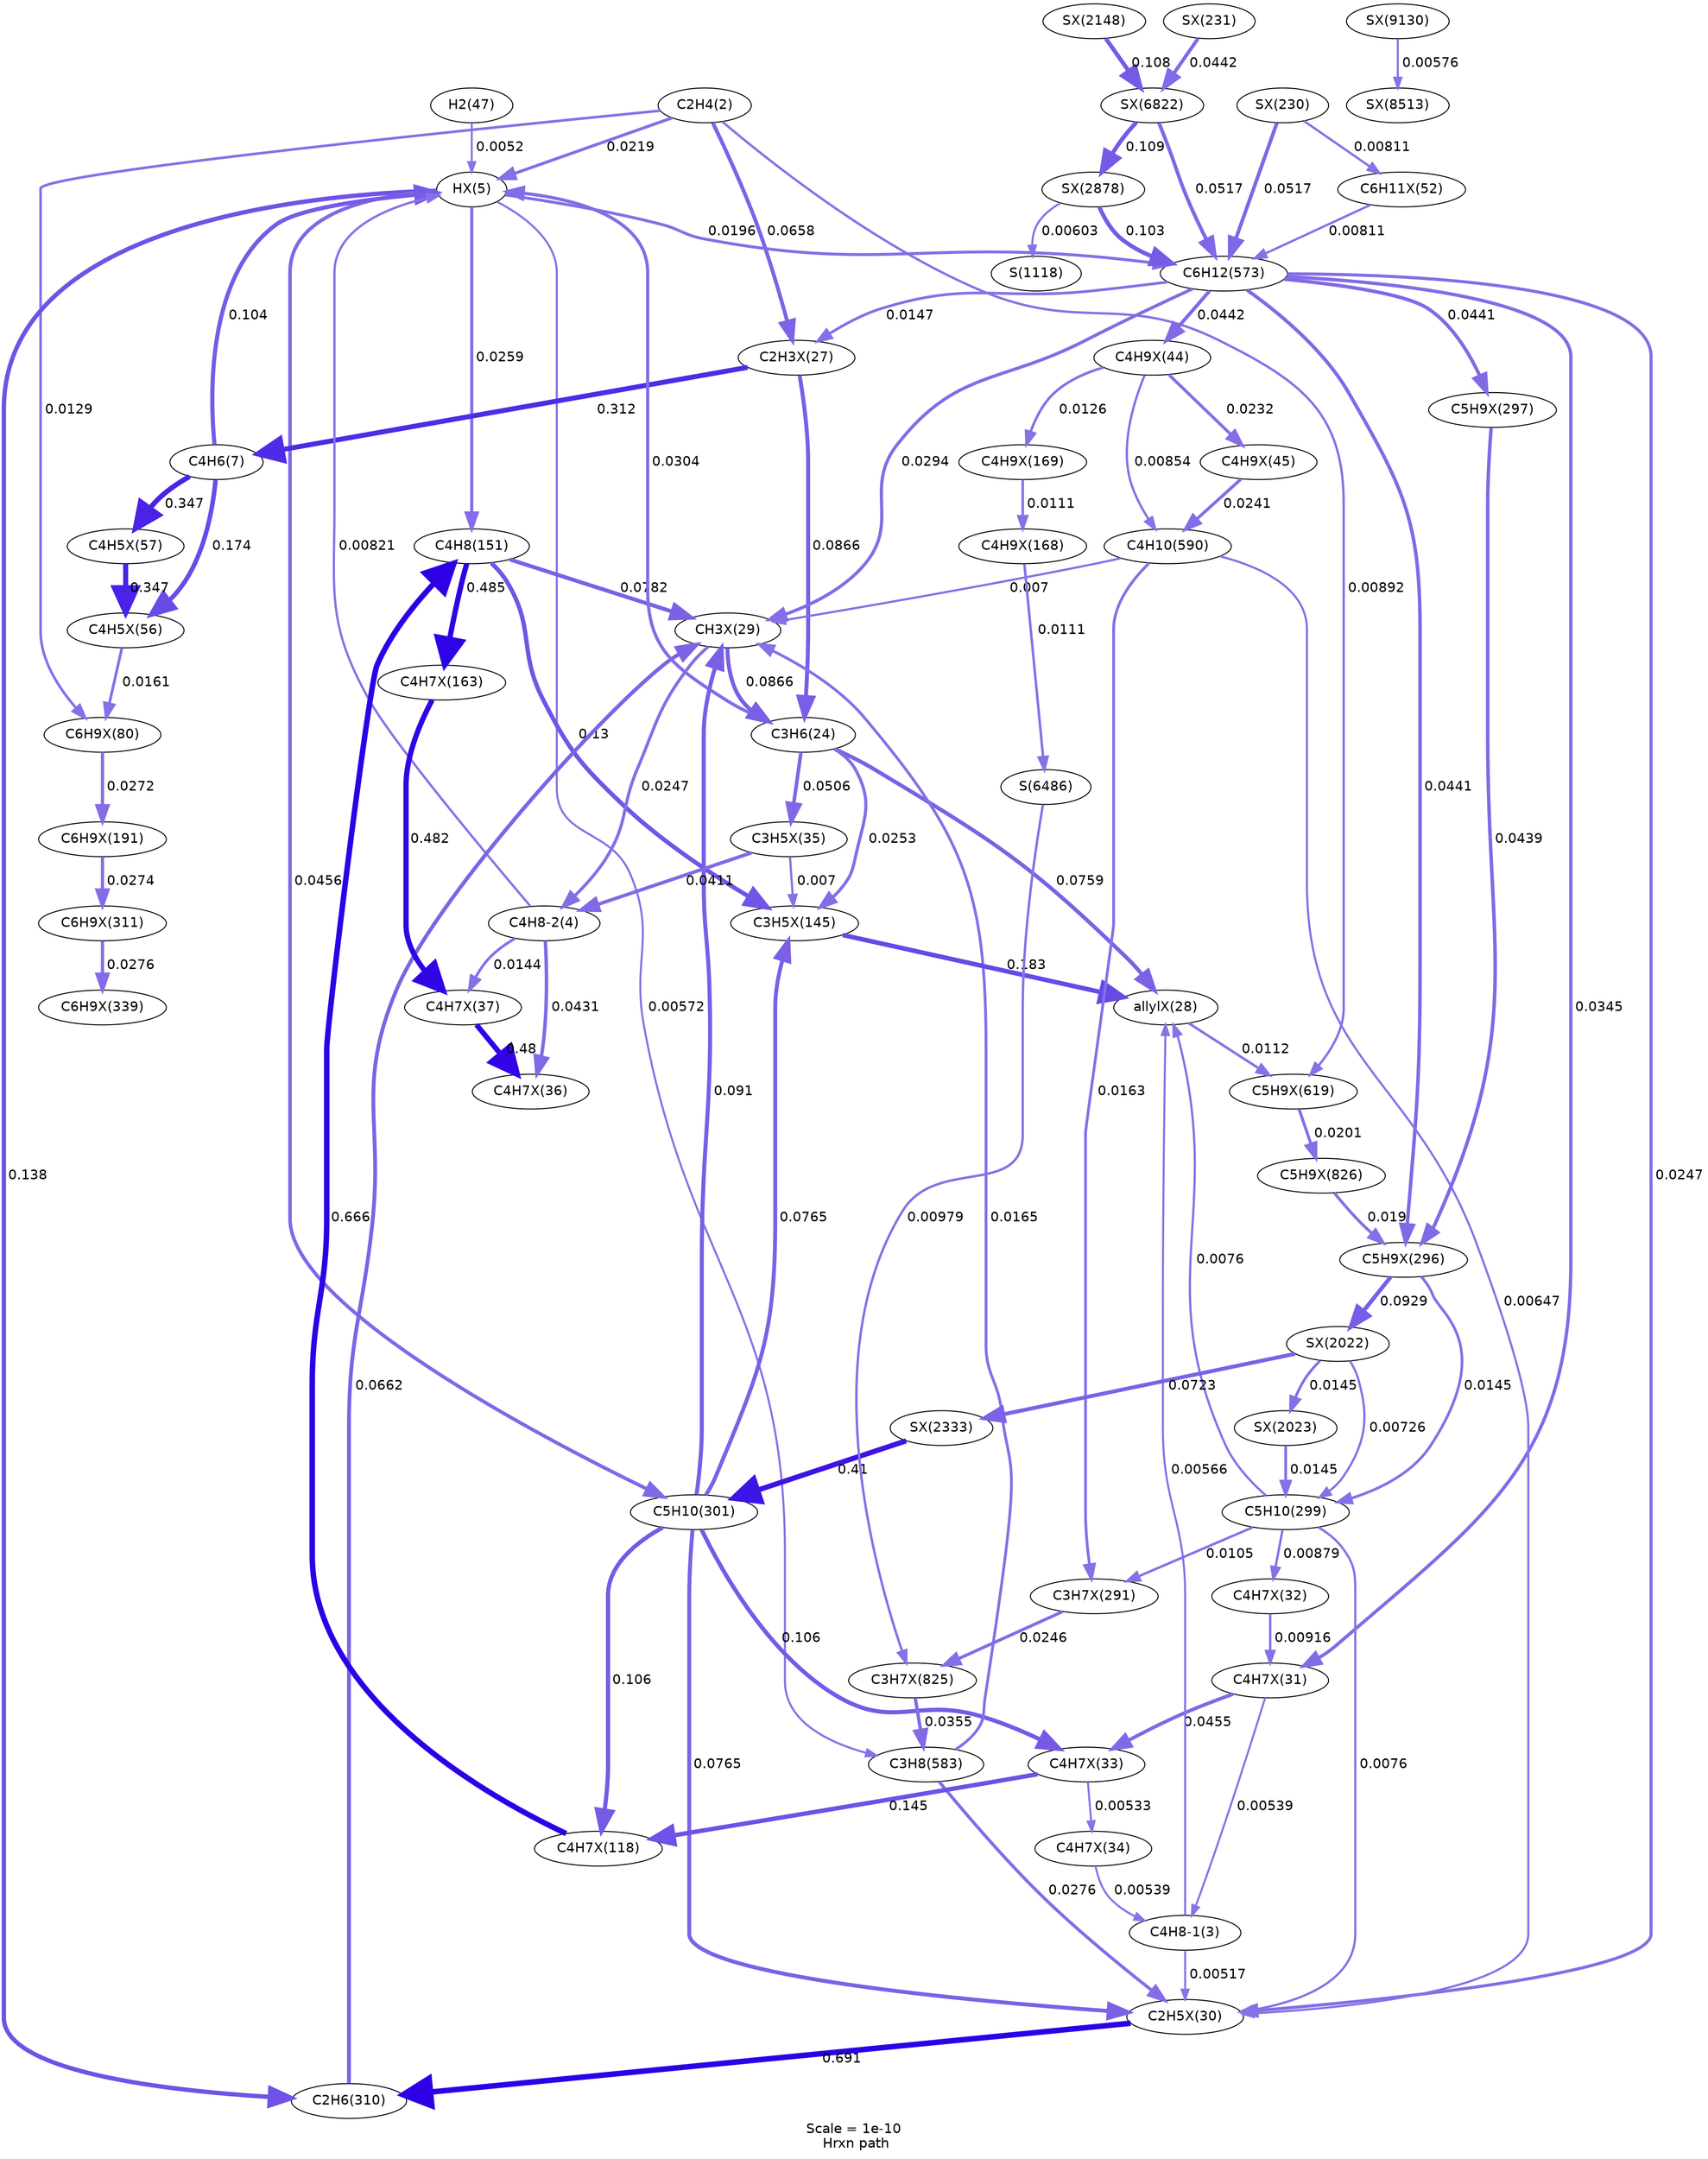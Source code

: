 digraph reaction_paths {
center=1;
s5 -> s50[fontname="Helvetica", style="setlinewidth(3.12)", arrowsize=1.56, color="0.7, 0.522, 0.9"
, label=" 0.0219"];
s5 -> s51[fontname="Helvetica", style="setlinewidth(3.95)", arrowsize=1.97, color="0.7, 0.566, 0.9"
, label=" 0.0658"];
s5 -> s72[fontname="Helvetica", style="setlinewidth(2.71)", arrowsize=1.36, color="0.7, 0.513, 0.9"
, label=" 0.0129"];
s5 -> s119[fontname="Helvetica", style="setlinewidth(2.44)", arrowsize=1.22, color="0.7, 0.509, 0.9"
, label=" 0.00892"];
s10 -> s50[fontname="Helvetica", style="setlinewidth(2.03)", arrowsize=1.02, color="0.7, 0.505, 0.9"
, label=" 0.0052"];
s8 -> s50[fontname="Helvetica", style="setlinewidth(4.29)", arrowsize=2.15, color="0.7, 0.604, 0.9"
, label=" 0.104"];
s50 -> s15[fontname="Helvetica", style="setlinewidth(3.24)", arrowsize=1.62, color="0.7, 0.526, 0.9"
, label=" 0.0259"];
s7 -> s50[fontname="Helvetica", style="setlinewidth(2.37)", arrowsize=1.19, color="0.7, 0.508, 0.9"
, label=" 0.00821"];
s50 -> s20[fontname="Helvetica", style="setlinewidth(4.51)", arrowsize=2.25, color="0.7, 0.638, 0.9"
, label=" 0.138"];
s9 -> s50[fontname="Helvetica", style="setlinewidth(3.36)", arrowsize=1.68, color="0.7, 0.53, 0.9"
, label=" 0.0304"];
s50 -> s19[fontname="Helvetica", style="setlinewidth(3.67)", arrowsize=1.83, color="0.7, 0.546, 0.9"
, label=" 0.0456"];
s50 -> s22[fontname="Helvetica", style="setlinewidth(2.1)", arrowsize=1.05, color="0.7, 0.506, 0.9"
, label=" 0.00572"];
s50 -> s21[fontname="Helvetica", style="setlinewidth(3.03)", arrowsize=1.52, color="0.7, 0.52, 0.9"
, label=" 0.0196"];
s51 -> s8[fontname="Helvetica", style="setlinewidth(5.12)", arrowsize=2.56, color="0.7, 0.812, 0.9"
, label=" 0.312"];
s51 -> s9[fontname="Helvetica", style="setlinewidth(4.15)", arrowsize=2.08, color="0.7, 0.587, 0.9"
, label=" 0.0866"];
s21 -> s51[fontname="Helvetica", style="setlinewidth(2.82)", arrowsize=1.41, color="0.7, 0.515, 0.9"
, label=" 0.0147"];
s8 -> s67[fontname="Helvetica", style="setlinewidth(5.2)", arrowsize=2.6, color="0.7, 0.847, 0.9"
, label=" 0.347"];
s8 -> s66[fontname="Helvetica", style="setlinewidth(4.68)", arrowsize=2.34, color="0.7, 0.674, 0.9"
, label=" 0.174"];
s67 -> s66[fontname="Helvetica", style="setlinewidth(5.2)", arrowsize=2.6, color="0.7, 0.847, 0.9"
, label=" 0.347"];
s66 -> s72[fontname="Helvetica", style="setlinewidth(2.88)", arrowsize=1.44, color="0.7, 0.516, 0.9"
, label=" 0.0161"];
s55 -> s6[fontname="Helvetica", style="setlinewidth(2.06)", arrowsize=1.03, color="0.7, 0.505, 0.9"
, label=" 0.00539"];
s58 -> s6[fontname="Helvetica", style="setlinewidth(2.06)", arrowsize=1.03, color="0.7, 0.505, 0.9"
, label=" 0.00539"];
s6 -> s54[fontname="Helvetica", style="setlinewidth(2.03)", arrowsize=1.01, color="0.7, 0.505, 0.9"
, label=" 0.00517"];
s6 -> s52[fontname="Helvetica", style="setlinewidth(2.09)", arrowsize=1.05, color="0.7, 0.506, 0.9"
, label=" 0.00566"];
s56 -> s55[fontname="Helvetica", style="setlinewidth(2.46)", arrowsize=1.23, color="0.7, 0.509, 0.9"
, label=" 0.00916"];
s17 -> s56[fontname="Helvetica", style="setlinewidth(2.43)", arrowsize=1.21, color="0.7, 0.509, 0.9"
, label=" 0.00879"];
s55 -> s57[fontname="Helvetica", style="setlinewidth(3.67)", arrowsize=1.83, color="0.7, 0.545, 0.9"
, label=" 0.0455"];
s21 -> s55[fontname="Helvetica", style="setlinewidth(3.46)", arrowsize=1.73, color="0.7, 0.535, 0.9"
, label=" 0.0345"];
s57 -> s58[fontname="Helvetica", style="setlinewidth(2.05)", arrowsize=1.02, color="0.7, 0.505, 0.9"
, label=" 0.00533"];
s57 -> s77[fontname="Helvetica", style="setlinewidth(4.54)", arrowsize=2.27, color="0.7, 0.645, 0.9"
, label=" 0.145"];
s19 -> s57[fontname="Helvetica", style="setlinewidth(4.31)", arrowsize=2.15, color="0.7, 0.606, 0.9"
, label=" 0.106"];
s77 -> s15[fontname="Helvetica", style="setlinewidth(5.69)", arrowsize=2.85, color="0.7, 1.17, 0.9"
, label=" 0.666"];
s19 -> s77[fontname="Helvetica", style="setlinewidth(4.31)", arrowsize=2.15, color="0.7, 0.606, 0.9"
, label=" 0.106"];
s15 -> s82[fontname="Helvetica", style="setlinewidth(5.45)", arrowsize=2.73, color="0.7, 0.985, 0.9"
, label=" 0.485"];
s15 -> s53[fontname="Helvetica", style="setlinewidth(4.08)", arrowsize=2.04, color="0.7, 0.578, 0.9"
, label=" 0.0782"];
s15 -> s81[fontname="Helvetica", style="setlinewidth(4.46)", arrowsize=2.23, color="0.7, 0.63, 0.9"
, label=" 0.13"];
s72 -> s88[fontname="Helvetica", style="setlinewidth(3.28)", arrowsize=1.64, color="0.7, 0.527, 0.9"
, label=" 0.0272"];
s88 -> s106[fontname="Helvetica", style="setlinewidth(3.29)", arrowsize=1.64, color="0.7, 0.527, 0.9"
, label=" 0.0274"];
s106 -> s107[fontname="Helvetica", style="setlinewidth(3.29)", arrowsize=1.64, color="0.7, 0.528, 0.9"
, label=" 0.0276"];
s82 -> s61[fontname="Helvetica", style="setlinewidth(5.45)", arrowsize=2.72, color="0.7, 0.982, 0.9"
, label=" 0.482"];
s7 -> s61[fontname="Helvetica", style="setlinewidth(2.8)", arrowsize=1.4, color="0.7, 0.514, 0.9"
, label=" 0.0144"];
s7 -> s60[fontname="Helvetica", style="setlinewidth(3.63)", arrowsize=1.81, color="0.7, 0.543, 0.9"
, label=" 0.0431"];
s53 -> s7[fontname="Helvetica", style="setlinewidth(3.21)", arrowsize=1.6, color="0.7, 0.525, 0.9"
, label=" 0.0247"];
s59 -> s7[fontname="Helvetica", style="setlinewidth(3.59)", arrowsize=1.8, color="0.7, 0.541, 0.9"
, label=" 0.0411"];
s61 -> s60[fontname="Helvetica", style="setlinewidth(5.45)", arrowsize=2.72, color="0.7, 0.98, 0.9"
, label=" 0.48"];
s54 -> s20[fontname="Helvetica", style="setlinewidth(5.72)", arrowsize=2.86, color="0.7, 1.19, 0.9"
, label=" 0.691"];
s17 -> s54[fontname="Helvetica", style="setlinewidth(2.32)", arrowsize=1.16, color="0.7, 0.508, 0.9"
, label=" 0.0076"];
s19 -> s54[fontname="Helvetica", style="setlinewidth(4.06)", arrowsize=2.03, color="0.7, 0.576, 0.9"
, label=" 0.0765"];
s24 -> s54[fontname="Helvetica", style="setlinewidth(2.19)", arrowsize=1.1, color="0.7, 0.506, 0.9"
, label=" 0.00647"];
s22 -> s54[fontname="Helvetica", style="setlinewidth(3.29)", arrowsize=1.64, color="0.7, 0.528, 0.9"
, label=" 0.0276"];
s21 -> s54[fontname="Helvetica", style="setlinewidth(3.21)", arrowsize=1.6, color="0.7, 0.525, 0.9"
, label=" 0.0247"];
s20 -> s53[fontname="Helvetica", style="setlinewidth(3.95)", arrowsize=1.98, color="0.7, 0.566, 0.9"
, label=" 0.0662"];
s53 -> s9[fontname="Helvetica", style="setlinewidth(4.15)", arrowsize=2.08, color="0.7, 0.587, 0.9"
, label=" 0.0866"];
s19 -> s53[fontname="Helvetica", style="setlinewidth(4.19)", arrowsize=2.1, color="0.7, 0.591, 0.9"
, label=" 0.091"];
s24 -> s53[fontname="Helvetica", style="setlinewidth(2.25)", arrowsize=1.13, color="0.7, 0.507, 0.9"
, label=" 0.007"];
s22 -> s53[fontname="Helvetica", style="setlinewidth(2.9)", arrowsize=1.45, color="0.7, 0.517, 0.9"
, label=" 0.0165"];
s21 -> s53[fontname="Helvetica", style="setlinewidth(3.34)", arrowsize=1.67, color="0.7, 0.529, 0.9"
, label=" 0.0294"];
s81 -> s52[fontname="Helvetica", style="setlinewidth(4.72)", arrowsize=2.36, color="0.7, 0.683, 0.9"
, label=" 0.183"];
s59 -> s81[fontname="Helvetica", style="setlinewidth(2.25)", arrowsize=1.13, color="0.7, 0.507, 0.9"
, label=" 0.007"];
s9 -> s81[fontname="Helvetica", style="setlinewidth(3.22)", arrowsize=1.61, color="0.7, 0.525, 0.9"
, label=" 0.0253"];
s19 -> s81[fontname="Helvetica", style="setlinewidth(4.06)", arrowsize=2.03, color="0.7, 0.576, 0.9"
, label=" 0.0765"];
s9 -> s52[fontname="Helvetica", style="setlinewidth(4.05)", arrowsize=2.03, color="0.7, 0.576, 0.9"
, label=" 0.0759"];
s52 -> s119[fontname="Helvetica", style="setlinewidth(2.61)", arrowsize=1.3, color="0.7, 0.511, 0.9"
, label=" 0.0112"];
s17 -> s52[fontname="Helvetica", style="setlinewidth(2.32)", arrowsize=1.16, color="0.7, 0.508, 0.9"
, label=" 0.0076"];
s9 -> s59[fontname="Helvetica", style="setlinewidth(3.75)", arrowsize=1.87, color="0.7, 0.551, 0.9"
, label=" 0.0506"];
s119 -> s124[fontname="Helvetica", style="setlinewidth(3.05)", arrowsize=1.52, color="0.7, 0.52, 0.9"
, label=" 0.0201"];
s102 -> s17[fontname="Helvetica", style="setlinewidth(2.8)", arrowsize=1.4, color="0.7, 0.515, 0.9"
, label=" 0.0145"];
s175 -> s17[fontname="Helvetica", style="setlinewidth(2.28)", arrowsize=1.14, color="0.7, 0.507, 0.9"
, label=" 0.00726"];
s176 -> s17[fontname="Helvetica", style="setlinewidth(2.8)", arrowsize=1.4, color="0.7, 0.515, 0.9"
, label=" 0.0145"];
s17 -> s98[fontname="Helvetica", style="setlinewidth(2.56)", arrowsize=1.28, color="0.7, 0.51, 0.9"
, label=" 0.0105"];
s124 -> s102[fontname="Helvetica", style="setlinewidth(3.01)", arrowsize=1.5, color="0.7, 0.519, 0.9"
, label=" 0.019"];
s102 -> s175[fontname="Helvetica", style="setlinewidth(4.21)", arrowsize=2.1, color="0.7, 0.593, 0.9"
, label=" 0.0929"];
s103 -> s102[fontname="Helvetica", style="setlinewidth(3.64)", arrowsize=1.82, color="0.7, 0.544, 0.9"
, label=" 0.0439"];
s21 -> s102[fontname="Helvetica", style="setlinewidth(3.64)", arrowsize=1.82, color="0.7, 0.544, 0.9"
, label=" 0.0441"];
s175 -> s176[fontname="Helvetica", style="setlinewidth(2.8)", arrowsize=1.4, color="0.7, 0.514, 0.9"
, label=" 0.0145"];
s175 -> s186[fontname="Helvetica", style="setlinewidth(4.02)", arrowsize=2.01, color="0.7, 0.572, 0.9"
, label=" 0.0723"];
s186 -> s19[fontname="Helvetica", style="setlinewidth(5.33)", arrowsize=2.66, color="0.7, 0.91, 0.9"
, label=" 0.41"];
s21 -> s103[fontname="Helvetica", style="setlinewidth(3.64)", arrowsize=1.82, color="0.7, 0.544, 0.9"
, label=" 0.0441"];
s196 -> s26[fontname="Helvetica", style="setlinewidth(2.14)", arrowsize=1.07, color="0.7, 0.506, 0.9"
, label=" 0.00603"];
s62 -> s63[fontname="Helvetica", style="setlinewidth(3.16)", arrowsize=1.58, color="0.7, 0.523, 0.9"
, label=" 0.0232"];
s62 -> s24[fontname="Helvetica", style="setlinewidth(2.4)", arrowsize=1.2, color="0.7, 0.509, 0.9"
, label=" 0.00854"];
s62 -> s84[fontname="Helvetica", style="setlinewidth(2.7)", arrowsize=1.35, color="0.7, 0.513, 0.9"
, label=" 0.0126"];
s21 -> s62[fontname="Helvetica", style="setlinewidth(3.64)", arrowsize=1.82, color="0.7, 0.544, 0.9"
, label=" 0.0442"];
s63 -> s24[fontname="Helvetica", style="setlinewidth(3.19)", arrowsize=1.59, color="0.7, 0.524, 0.9"
, label=" 0.0241"];
s24 -> s98[fontname="Helvetica", style="setlinewidth(2.89)", arrowsize=1.45, color="0.7, 0.516, 0.9"
, label=" 0.0163"];
s98 -> s123[fontname="Helvetica", style="setlinewidth(3.2)", arrowsize=1.6, color="0.7, 0.525, 0.9"
, label=" 0.0246"];
s123 -> s22[fontname="Helvetica", style="setlinewidth(3.48)", arrowsize=1.74, color="0.7, 0.536, 0.9"
, label=" 0.0355"];
s44 -> s123[fontname="Helvetica", style="setlinewidth(2.51)", arrowsize=1.25, color="0.7, 0.51, 0.9"
, label=" 0.00979"];
s84 -> s83[fontname="Helvetica", style="setlinewidth(2.6)", arrowsize=1.3, color="0.7, 0.511, 0.9"
, label=" 0.0111"];
s83 -> s44[fontname="Helvetica", style="setlinewidth(2.6)", arrowsize=1.3, color="0.7, 0.511, 0.9"
, label=" 0.0111"];
s196 -> s21[fontname="Helvetica", style="setlinewidth(4.29)", arrowsize=2.14, color="0.7, 0.603, 0.9"
, label=" 0.103"];
s322 -> s21[fontname="Helvetica", style="setlinewidth(3.76)", arrowsize=1.88, color="0.7, 0.552, 0.9"
, label=" 0.0517"];
s93 -> s21[fontname="Helvetica", style="setlinewidth(3.76)", arrowsize=1.88, color="0.7, 0.552, 0.9"
, label=" 0.0517"];
s65 -> s21[fontname="Helvetica", style="setlinewidth(2.36)", arrowsize=1.18, color="0.7, 0.508, 0.9"
, label=" 0.00811"];
s322 -> s196[fontname="Helvetica", style="setlinewidth(4.32)", arrowsize=2.16, color="0.7, 0.609, 0.9"
, label=" 0.109"];
s184 -> s322[fontname="Helvetica", style="setlinewidth(4.32)", arrowsize=2.16, color="0.7, 0.608, 0.9"
, label=" 0.108"];
s94 -> s322[fontname="Helvetica", style="setlinewidth(3.64)", arrowsize=1.82, color="0.7, 0.544, 0.9"
, label=" 0.0442"];
s93 -> s65[fontname="Helvetica", style="setlinewidth(2.37)", arrowsize=1.18, color="0.7, 0.508, 0.9"
, label=" 0.00811"];
s327 -> s325[fontname="Helvetica", style="setlinewidth(2.11)", arrowsize=1.05, color="0.7, 0.506, 0.9"
, label=" 0.00576"];
s5 [ fontname="Helvetica", label="C2H4(2)"];
s6 [ fontname="Helvetica", label="C4H8-1(3)"];
s7 [ fontname="Helvetica", label="C4H8-2(4)"];
s8 [ fontname="Helvetica", label="C4H6(7)"];
s9 [ fontname="Helvetica", label="C3H6(24)"];
s10 [ fontname="Helvetica", label="H2(47)"];
s15 [ fontname="Helvetica", label="C4H8(151)"];
s17 [ fontname="Helvetica", label="C5H10(299)"];
s19 [ fontname="Helvetica", label="C5H10(301)"];
s20 [ fontname="Helvetica", label="C2H6(310)"];
s21 [ fontname="Helvetica", label="C6H12(573)"];
s22 [ fontname="Helvetica", label="C3H8(583)"];
s24 [ fontname="Helvetica", label="C4H10(590)"];
s26 [ fontname="Helvetica", label="S(1118)"];
s44 [ fontname="Helvetica", label="S(6486)"];
s50 [ fontname="Helvetica", label="HX(5)"];
s51 [ fontname="Helvetica", label="C2H3X(27)"];
s52 [ fontname="Helvetica", label="allylX(28)"];
s53 [ fontname="Helvetica", label="CH3X(29)"];
s54 [ fontname="Helvetica", label="C2H5X(30)"];
s55 [ fontname="Helvetica", label="C4H7X(31)"];
s56 [ fontname="Helvetica", label="C4H7X(32)"];
s57 [ fontname="Helvetica", label="C4H7X(33)"];
s58 [ fontname="Helvetica", label="C4H7X(34)"];
s59 [ fontname="Helvetica", label="C3H5X(35)"];
s60 [ fontname="Helvetica", label="C4H7X(36)"];
s61 [ fontname="Helvetica", label="C4H7X(37)"];
s62 [ fontname="Helvetica", label="C4H9X(44)"];
s63 [ fontname="Helvetica", label="C4H9X(45)"];
s65 [ fontname="Helvetica", label="C6H11X(52)"];
s66 [ fontname="Helvetica", label="C4H5X(56)"];
s67 [ fontname="Helvetica", label="C4H5X(57)"];
s72 [ fontname="Helvetica", label="C6H9X(80)"];
s77 [ fontname="Helvetica", label="C4H7X(118)"];
s81 [ fontname="Helvetica", label="C3H5X(145)"];
s82 [ fontname="Helvetica", label="C4H7X(163)"];
s83 [ fontname="Helvetica", label="C4H9X(168)"];
s84 [ fontname="Helvetica", label="C4H9X(169)"];
s88 [ fontname="Helvetica", label="C6H9X(191)"];
s93 [ fontname="Helvetica", label="SX(230)"];
s94 [ fontname="Helvetica", label="SX(231)"];
s98 [ fontname="Helvetica", label="C3H7X(291)"];
s102 [ fontname="Helvetica", label="C5H9X(296)"];
s103 [ fontname="Helvetica", label="C5H9X(297)"];
s106 [ fontname="Helvetica", label="C6H9X(311)"];
s107 [ fontname="Helvetica", label="C6H9X(339)"];
s119 [ fontname="Helvetica", label="C5H9X(619)"];
s123 [ fontname="Helvetica", label="C3H7X(825)"];
s124 [ fontname="Helvetica", label="C5H9X(826)"];
s175 [ fontname="Helvetica", label="SX(2022)"];
s176 [ fontname="Helvetica", label="SX(2023)"];
s184 [ fontname="Helvetica", label="SX(2148)"];
s186 [ fontname="Helvetica", label="SX(2333)"];
s196 [ fontname="Helvetica", label="SX(2878)"];
s322 [ fontname="Helvetica", label="SX(6822)"];
s325 [ fontname="Helvetica", label="SX(8513)"];
s327 [ fontname="Helvetica", label="SX(9130)"];
 label = "Scale = 1e-10\l Hrxn path";
 fontname = "Helvetica";
}
